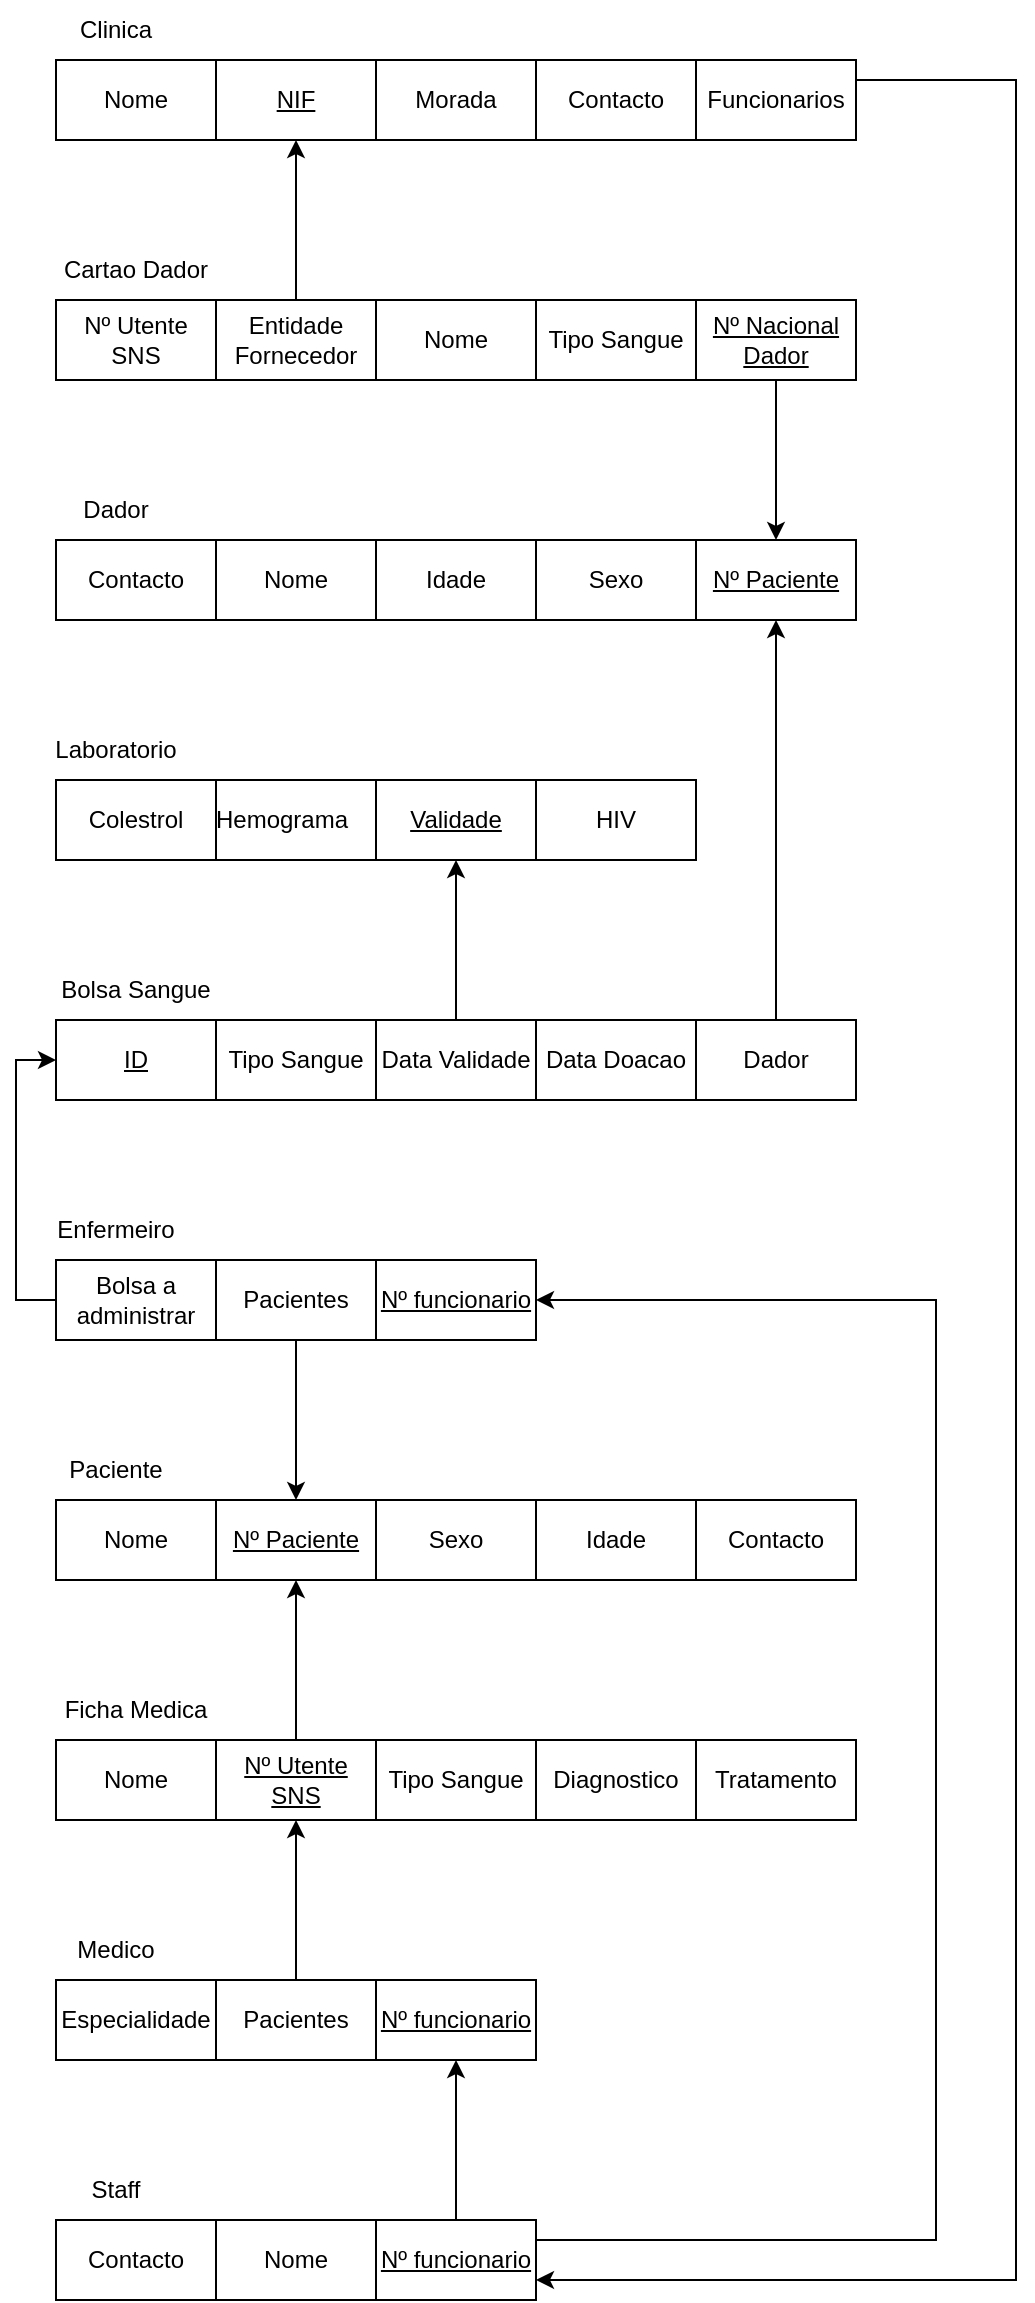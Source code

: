 <mxfile version="24.2.2" type="device">
  <diagram name="Page-1" id="1Adlct0GZ7NUQI-WupYD">
    <mxGraphModel dx="1235" dy="707" grid="1" gridSize="10" guides="1" tooltips="1" connect="1" arrows="1" fold="1" page="1" pageScale="1" pageWidth="850" pageHeight="1100" math="0" shadow="0">
      <root>
        <mxCell id="0" />
        <mxCell id="1" parent="0" />
        <mxCell id="CEPBthJzLEzjEG49SFYO-1" value="&lt;u&gt;Nº Paciente&lt;/u&gt;" style="rounded=0;whiteSpace=wrap;html=1;" parent="1" vertex="1">
          <mxGeometry x="400" y="320" width="80" height="40" as="geometry" />
        </mxCell>
        <mxCell id="CEPBthJzLEzjEG49SFYO-2" value="Nome" style="rounded=0;whiteSpace=wrap;html=1;" parent="1" vertex="1">
          <mxGeometry x="160" y="320" width="80" height="40" as="geometry" />
        </mxCell>
        <mxCell id="CEPBthJzLEzjEG49SFYO-3" value="Idade" style="rounded=0;whiteSpace=wrap;html=1;" parent="1" vertex="1">
          <mxGeometry x="240" y="320" width="80" height="40" as="geometry" />
        </mxCell>
        <mxCell id="CEPBthJzLEzjEG49SFYO-4" value="Sexo" style="rounded=0;whiteSpace=wrap;html=1;" parent="1" vertex="1">
          <mxGeometry x="320" y="320" width="80" height="40" as="geometry" />
        </mxCell>
        <mxCell id="CEPBthJzLEzjEG49SFYO-5" value="Contacto" style="rounded=0;whiteSpace=wrap;html=1;" parent="1" vertex="1">
          <mxGeometry x="80" y="320" width="80" height="40" as="geometry" />
        </mxCell>
        <mxCell id="CEPBthJzLEzjEG49SFYO-6" value="&lt;u&gt;Validade&lt;/u&gt;" style="rounded=0;whiteSpace=wrap;html=1;" parent="1" vertex="1">
          <mxGeometry x="240" y="440" width="80" height="40" as="geometry" />
        </mxCell>
        <mxCell id="CEPBthJzLEzjEG49SFYO-7" value="Hemograma&lt;span style=&quot;white-space: pre;&quot;&gt;&#x9;&lt;/span&gt;" style="rounded=0;whiteSpace=wrap;html=1;" parent="1" vertex="1">
          <mxGeometry x="160" y="440" width="80" height="40" as="geometry" />
        </mxCell>
        <mxCell id="CEPBthJzLEzjEG49SFYO-8" value="Colestrol" style="rounded=0;whiteSpace=wrap;html=1;" parent="1" vertex="1">
          <mxGeometry x="80" y="440" width="80" height="40" as="geometry" />
        </mxCell>
        <mxCell id="CEPBthJzLEzjEG49SFYO-9" value="HIV" style="rounded=0;whiteSpace=wrap;html=1;" parent="1" vertex="1">
          <mxGeometry x="320" y="440" width="80" height="40" as="geometry" />
        </mxCell>
        <mxCell id="CEPBthJzLEzjEG49SFYO-10" value="&lt;u&gt;ID&lt;/u&gt;" style="rounded=0;whiteSpace=wrap;html=1;" parent="1" vertex="1">
          <mxGeometry x="80" y="560" width="80" height="40" as="geometry" />
        </mxCell>
        <mxCell id="CEPBthJzLEzjEG49SFYO-11" value="Tipo Sangue" style="rounded=0;whiteSpace=wrap;html=1;" parent="1" vertex="1">
          <mxGeometry x="160" y="560" width="80" height="40" as="geometry" />
        </mxCell>
        <mxCell id="nHV91EuTZgvVD3kMK5eq-38" style="edgeStyle=orthogonalEdgeStyle;rounded=0;orthogonalLoop=1;jettySize=auto;html=1;entryX=0.5;entryY=1;entryDx=0;entryDy=0;" edge="1" parent="1" source="CEPBthJzLEzjEG49SFYO-12" target="CEPBthJzLEzjEG49SFYO-6">
          <mxGeometry relative="1" as="geometry" />
        </mxCell>
        <mxCell id="CEPBthJzLEzjEG49SFYO-12" value="Data Validade" style="rounded=0;whiteSpace=wrap;html=1;" parent="1" vertex="1">
          <mxGeometry x="240" y="560" width="80" height="40" as="geometry" />
        </mxCell>
        <mxCell id="CEPBthJzLEzjEG49SFYO-13" value="Data Doacao" style="rounded=0;whiteSpace=wrap;html=1;" parent="1" vertex="1">
          <mxGeometry x="320" y="560" width="80" height="40" as="geometry" />
        </mxCell>
        <mxCell id="CEPBthJzLEzjEG49SFYO-14" value="Nº Utente SNS" style="rounded=0;whiteSpace=wrap;html=1;" parent="1" vertex="1">
          <mxGeometry x="80" y="200" width="80" height="40" as="geometry" />
        </mxCell>
        <mxCell id="nHV91EuTZgvVD3kMK5eq-35" style="edgeStyle=orthogonalEdgeStyle;rounded=0;orthogonalLoop=1;jettySize=auto;html=1;entryX=0.5;entryY=0;entryDx=0;entryDy=0;" edge="1" parent="1" source="CEPBthJzLEzjEG49SFYO-15" target="CEPBthJzLEzjEG49SFYO-1">
          <mxGeometry relative="1" as="geometry" />
        </mxCell>
        <mxCell id="CEPBthJzLEzjEG49SFYO-15" value="&lt;u&gt;Nº Nacional Dador&lt;/u&gt;" style="rounded=0;whiteSpace=wrap;html=1;" parent="1" vertex="1">
          <mxGeometry x="400" y="200" width="80" height="40" as="geometry" />
        </mxCell>
        <mxCell id="CEPBthJzLEzjEG49SFYO-16" value="Nome" style="rounded=0;whiteSpace=wrap;html=1;" parent="1" vertex="1">
          <mxGeometry x="240" y="200" width="80" height="40" as="geometry" />
        </mxCell>
        <mxCell id="CEPBthJzLEzjEG49SFYO-17" value="Tipo Sangue" style="rounded=0;whiteSpace=wrap;html=1;" parent="1" vertex="1">
          <mxGeometry x="320" y="200" width="80" height="40" as="geometry" />
        </mxCell>
        <mxCell id="CEPBthJzLEzjEG49SFYO-18" value="&lt;u&gt;Nº Paciente&lt;/u&gt;" style="rounded=0;whiteSpace=wrap;html=1;" parent="1" vertex="1">
          <mxGeometry x="160" y="800" width="80" height="40" as="geometry" />
        </mxCell>
        <mxCell id="CEPBthJzLEzjEG49SFYO-19" value="Nome" style="rounded=0;whiteSpace=wrap;html=1;" parent="1" vertex="1">
          <mxGeometry x="80" y="800" width="80" height="40" as="geometry" />
        </mxCell>
        <mxCell id="CEPBthJzLEzjEG49SFYO-20" value="Sexo" style="rounded=0;whiteSpace=wrap;html=1;" parent="1" vertex="1">
          <mxGeometry x="240" y="800" width="80" height="40" as="geometry" />
        </mxCell>
        <mxCell id="CEPBthJzLEzjEG49SFYO-21" value="Idade" style="rounded=0;whiteSpace=wrap;html=1;" parent="1" vertex="1">
          <mxGeometry x="320" y="800" width="80" height="40" as="geometry" />
        </mxCell>
        <mxCell id="CEPBthJzLEzjEG49SFYO-22" value="Contacto" style="rounded=0;whiteSpace=wrap;html=1;" parent="1" vertex="1">
          <mxGeometry x="400" y="800" width="80" height="40" as="geometry" />
        </mxCell>
        <mxCell id="nHV91EuTZgvVD3kMK5eq-39" style="edgeStyle=orthogonalEdgeStyle;rounded=0;orthogonalLoop=1;jettySize=auto;html=1;entryX=0.5;entryY=1;entryDx=0;entryDy=0;" edge="1" parent="1" source="CEPBthJzLEzjEG49SFYO-23" target="CEPBthJzLEzjEG49SFYO-18">
          <mxGeometry relative="1" as="geometry" />
        </mxCell>
        <mxCell id="CEPBthJzLEzjEG49SFYO-23" value="&lt;u&gt;Nº Utente SNS&lt;/u&gt;" style="rounded=0;whiteSpace=wrap;html=1;" parent="1" vertex="1">
          <mxGeometry x="160" y="920" width="80" height="40" as="geometry" />
        </mxCell>
        <mxCell id="CEPBthJzLEzjEG49SFYO-24" value="Nome" style="rounded=0;whiteSpace=wrap;html=1;" parent="1" vertex="1">
          <mxGeometry x="80" y="920" width="80" height="40" as="geometry" />
        </mxCell>
        <mxCell id="CEPBthJzLEzjEG49SFYO-25" value="Tipo Sangue" style="rounded=0;whiteSpace=wrap;html=1;" parent="1" vertex="1">
          <mxGeometry x="240" y="920" width="80" height="40" as="geometry" />
        </mxCell>
        <mxCell id="CEPBthJzLEzjEG49SFYO-26" value="Diagnostico" style="rounded=0;whiteSpace=wrap;html=1;" parent="1" vertex="1">
          <mxGeometry x="320" y="920" width="80" height="40" as="geometry" />
        </mxCell>
        <mxCell id="CEPBthJzLEzjEG49SFYO-27" value="Tratamento" style="rounded=0;whiteSpace=wrap;html=1;" parent="1" vertex="1">
          <mxGeometry x="400" y="920" width="80" height="40" as="geometry" />
        </mxCell>
        <mxCell id="CEPBthJzLEzjEG49SFYO-28" value="Morada" style="rounded=0;whiteSpace=wrap;html=1;" parent="1" vertex="1">
          <mxGeometry x="240" y="80" width="80" height="40" as="geometry" />
        </mxCell>
        <mxCell id="CEPBthJzLEzjEG49SFYO-29" value="Nome" style="rounded=0;whiteSpace=wrap;html=1;" parent="1" vertex="1">
          <mxGeometry x="80" y="80" width="80" height="40" as="geometry" />
        </mxCell>
        <mxCell id="CEPBthJzLEzjEG49SFYO-30" value="&lt;u&gt;NIF&lt;/u&gt;" style="rounded=0;whiteSpace=wrap;html=1;" parent="1" vertex="1">
          <mxGeometry x="160" y="80" width="80" height="40" as="geometry" />
        </mxCell>
        <mxCell id="CEPBthJzLEzjEG49SFYO-31" value="Contacto" style="rounded=0;whiteSpace=wrap;html=1;" parent="1" vertex="1">
          <mxGeometry x="320" y="80" width="80" height="40" as="geometry" />
        </mxCell>
        <mxCell id="nHV91EuTZgvVD3kMK5eq-29" style="edgeStyle=orthogonalEdgeStyle;rounded=0;orthogonalLoop=1;jettySize=auto;html=1;entryX=1;entryY=0.5;entryDx=0;entryDy=0;exitX=1;exitY=0.25;exitDx=0;exitDy=0;" edge="1" parent="1" source="CEPBthJzLEzjEG49SFYO-32" target="nHV91EuTZgvVD3kMK5eq-7">
          <mxGeometry relative="1" as="geometry">
            <Array as="points">
              <mxPoint x="520" y="1170" />
              <mxPoint x="520" y="700" />
            </Array>
          </mxGeometry>
        </mxCell>
        <mxCell id="nHV91EuTZgvVD3kMK5eq-33" style="edgeStyle=orthogonalEdgeStyle;rounded=0;orthogonalLoop=1;jettySize=auto;html=1;entryX=0.5;entryY=1;entryDx=0;entryDy=0;" edge="1" parent="1" source="CEPBthJzLEzjEG49SFYO-32" target="nHV91EuTZgvVD3kMK5eq-3">
          <mxGeometry relative="1" as="geometry" />
        </mxCell>
        <mxCell id="CEPBthJzLEzjEG49SFYO-32" value="&lt;u&gt;Nº funcionario&lt;/u&gt;" style="rounded=0;whiteSpace=wrap;html=1;" parent="1" vertex="1">
          <mxGeometry x="240" y="1160" width="80" height="40" as="geometry" />
        </mxCell>
        <mxCell id="CEPBthJzLEzjEG49SFYO-33" value="Nome" style="rounded=0;whiteSpace=wrap;html=1;" parent="1" vertex="1">
          <mxGeometry x="160" y="1160" width="80" height="40" as="geometry" />
        </mxCell>
        <mxCell id="CEPBthJzLEzjEG49SFYO-34" value="Staff" style="text;html=1;align=center;verticalAlign=middle;whiteSpace=wrap;rounded=0;" parent="1" vertex="1">
          <mxGeometry x="80" y="1130" width="60" height="30" as="geometry" />
        </mxCell>
        <mxCell id="CEPBthJzLEzjEG49SFYO-35" value="Clinica" style="text;html=1;align=center;verticalAlign=middle;whiteSpace=wrap;rounded=0;" parent="1" vertex="1">
          <mxGeometry x="80" y="50" width="60" height="30" as="geometry" />
        </mxCell>
        <mxCell id="CEPBthJzLEzjEG49SFYO-36" value="Ficha Medica" style="text;html=1;align=center;verticalAlign=middle;whiteSpace=wrap;rounded=0;" parent="1" vertex="1">
          <mxGeometry x="80" y="890" width="80" height="30" as="geometry" />
        </mxCell>
        <mxCell id="CEPBthJzLEzjEG49SFYO-37" value="Paciente" style="text;html=1;align=center;verticalAlign=middle;whiteSpace=wrap;rounded=0;" parent="1" vertex="1">
          <mxGeometry x="80" y="770" width="60" height="30" as="geometry" />
        </mxCell>
        <mxCell id="CEPBthJzLEzjEG49SFYO-38" value="Cartao Dador" style="text;html=1;align=center;verticalAlign=middle;whiteSpace=wrap;rounded=0;" parent="1" vertex="1">
          <mxGeometry x="80" y="170" width="80" height="30" as="geometry" />
        </mxCell>
        <mxCell id="CEPBthJzLEzjEG49SFYO-40" value="Bolsa Sangue" style="text;html=1;align=center;verticalAlign=middle;whiteSpace=wrap;rounded=0;" parent="1" vertex="1">
          <mxGeometry x="80" y="530" width="80" height="30" as="geometry" />
        </mxCell>
        <mxCell id="CEPBthJzLEzjEG49SFYO-41" value="Laboratorio" style="text;html=1;align=center;verticalAlign=middle;whiteSpace=wrap;rounded=0;" parent="1" vertex="1">
          <mxGeometry x="80" y="410" width="60" height="30" as="geometry" />
        </mxCell>
        <mxCell id="CEPBthJzLEzjEG49SFYO-42" value="Dador" style="text;html=1;align=center;verticalAlign=middle;whiteSpace=wrap;rounded=0;" parent="1" vertex="1">
          <mxGeometry x="80" y="290" width="60" height="30" as="geometry" />
        </mxCell>
        <mxCell id="nHV91EuTZgvVD3kMK5eq-34" style="edgeStyle=orthogonalEdgeStyle;rounded=0;orthogonalLoop=1;jettySize=auto;html=1;entryX=0.5;entryY=1;entryDx=0;entryDy=0;" edge="1" parent="1" source="CEPBthJzLEzjEG49SFYO-44" target="CEPBthJzLEzjEG49SFYO-1">
          <mxGeometry relative="1" as="geometry" />
        </mxCell>
        <mxCell id="CEPBthJzLEzjEG49SFYO-44" value="Dador" style="rounded=0;whiteSpace=wrap;html=1;" parent="1" vertex="1">
          <mxGeometry x="400" y="560" width="80" height="40" as="geometry" />
        </mxCell>
        <mxCell id="nHV91EuTZgvVD3kMK5eq-37" style="edgeStyle=orthogonalEdgeStyle;rounded=0;orthogonalLoop=1;jettySize=auto;html=1;entryX=0.5;entryY=1;entryDx=0;entryDy=0;" edge="1" parent="1" source="CEPBthJzLEzjEG49SFYO-47" target="CEPBthJzLEzjEG49SFYO-30">
          <mxGeometry relative="1" as="geometry" />
        </mxCell>
        <mxCell id="CEPBthJzLEzjEG49SFYO-47" value="Entidade Fornecedor" style="rounded=0;whiteSpace=wrap;html=1;" parent="1" vertex="1">
          <mxGeometry x="160" y="200" width="80" height="40" as="geometry" />
        </mxCell>
        <mxCell id="nHV91EuTZgvVD3kMK5eq-1" value="Contacto" style="rounded=0;whiteSpace=wrap;html=1;" vertex="1" parent="1">
          <mxGeometry x="80" y="1160" width="80" height="40" as="geometry" />
        </mxCell>
        <mxCell id="nHV91EuTZgvVD3kMK5eq-3" value="&lt;u&gt;Nº funcionario&lt;/u&gt;" style="rounded=0;whiteSpace=wrap;html=1;" vertex="1" parent="1">
          <mxGeometry x="240" y="1040" width="80" height="40" as="geometry" />
        </mxCell>
        <mxCell id="nHV91EuTZgvVD3kMK5eq-4" value="Especialidade" style="rounded=0;whiteSpace=wrap;html=1;" vertex="1" parent="1">
          <mxGeometry x="80" y="1040" width="80" height="40" as="geometry" />
        </mxCell>
        <mxCell id="nHV91EuTZgvVD3kMK5eq-5" value="Medico" style="text;html=1;align=center;verticalAlign=middle;whiteSpace=wrap;rounded=0;" vertex="1" parent="1">
          <mxGeometry x="80" y="1010" width="60" height="30" as="geometry" />
        </mxCell>
        <mxCell id="nHV91EuTZgvVD3kMK5eq-32" style="edgeStyle=orthogonalEdgeStyle;rounded=0;orthogonalLoop=1;jettySize=auto;html=1;entryX=0.5;entryY=1;entryDx=0;entryDy=0;" edge="1" parent="1" source="nHV91EuTZgvVD3kMK5eq-6" target="CEPBthJzLEzjEG49SFYO-23">
          <mxGeometry relative="1" as="geometry" />
        </mxCell>
        <mxCell id="nHV91EuTZgvVD3kMK5eq-6" value="Pacientes" style="rounded=0;whiteSpace=wrap;html=1;" vertex="1" parent="1">
          <mxGeometry x="160" y="1040" width="80" height="40" as="geometry" />
        </mxCell>
        <mxCell id="nHV91EuTZgvVD3kMK5eq-7" value="&lt;u&gt;Nº funcionario&lt;/u&gt;" style="rounded=0;whiteSpace=wrap;html=1;" vertex="1" parent="1">
          <mxGeometry x="240" y="680" width="80" height="40" as="geometry" />
        </mxCell>
        <mxCell id="nHV91EuTZgvVD3kMK5eq-42" style="edgeStyle=orthogonalEdgeStyle;rounded=0;orthogonalLoop=1;jettySize=auto;html=1;entryX=0;entryY=0.5;entryDx=0;entryDy=0;" edge="1" parent="1" source="nHV91EuTZgvVD3kMK5eq-8" target="CEPBthJzLEzjEG49SFYO-10">
          <mxGeometry relative="1" as="geometry">
            <Array as="points">
              <mxPoint x="60" y="700" />
              <mxPoint x="60" y="580" />
            </Array>
          </mxGeometry>
        </mxCell>
        <mxCell id="nHV91EuTZgvVD3kMK5eq-8" value="Bolsa a administrar" style="rounded=0;whiteSpace=wrap;html=1;" vertex="1" parent="1">
          <mxGeometry x="80" y="680" width="80" height="40" as="geometry" />
        </mxCell>
        <mxCell id="nHV91EuTZgvVD3kMK5eq-9" value="Enfermeiro" style="text;html=1;align=center;verticalAlign=middle;whiteSpace=wrap;rounded=0;" vertex="1" parent="1">
          <mxGeometry x="80" y="650" width="60" height="30" as="geometry" />
        </mxCell>
        <mxCell id="nHV91EuTZgvVD3kMK5eq-41" style="edgeStyle=orthogonalEdgeStyle;rounded=0;orthogonalLoop=1;jettySize=auto;html=1;entryX=0.5;entryY=0;entryDx=0;entryDy=0;" edge="1" parent="1" source="nHV91EuTZgvVD3kMK5eq-10" target="CEPBthJzLEzjEG49SFYO-18">
          <mxGeometry relative="1" as="geometry" />
        </mxCell>
        <mxCell id="nHV91EuTZgvVD3kMK5eq-10" value="Pacientes" style="rounded=0;whiteSpace=wrap;html=1;" vertex="1" parent="1">
          <mxGeometry x="160" y="680" width="80" height="40" as="geometry" />
        </mxCell>
        <mxCell id="nHV91EuTZgvVD3kMK5eq-30" style="edgeStyle=orthogonalEdgeStyle;rounded=0;orthogonalLoop=1;jettySize=auto;html=1;entryX=1;entryY=0.75;entryDx=0;entryDy=0;" edge="1" parent="1" source="nHV91EuTZgvVD3kMK5eq-13" target="CEPBthJzLEzjEG49SFYO-32">
          <mxGeometry relative="1" as="geometry">
            <Array as="points">
              <mxPoint x="560" y="90" />
              <mxPoint x="560" y="1190" />
            </Array>
          </mxGeometry>
        </mxCell>
        <mxCell id="nHV91EuTZgvVD3kMK5eq-13" value="Funcionarios" style="rounded=0;whiteSpace=wrap;html=1;" vertex="1" parent="1">
          <mxGeometry x="400" y="80" width="80" height="40" as="geometry" />
        </mxCell>
      </root>
    </mxGraphModel>
  </diagram>
</mxfile>
